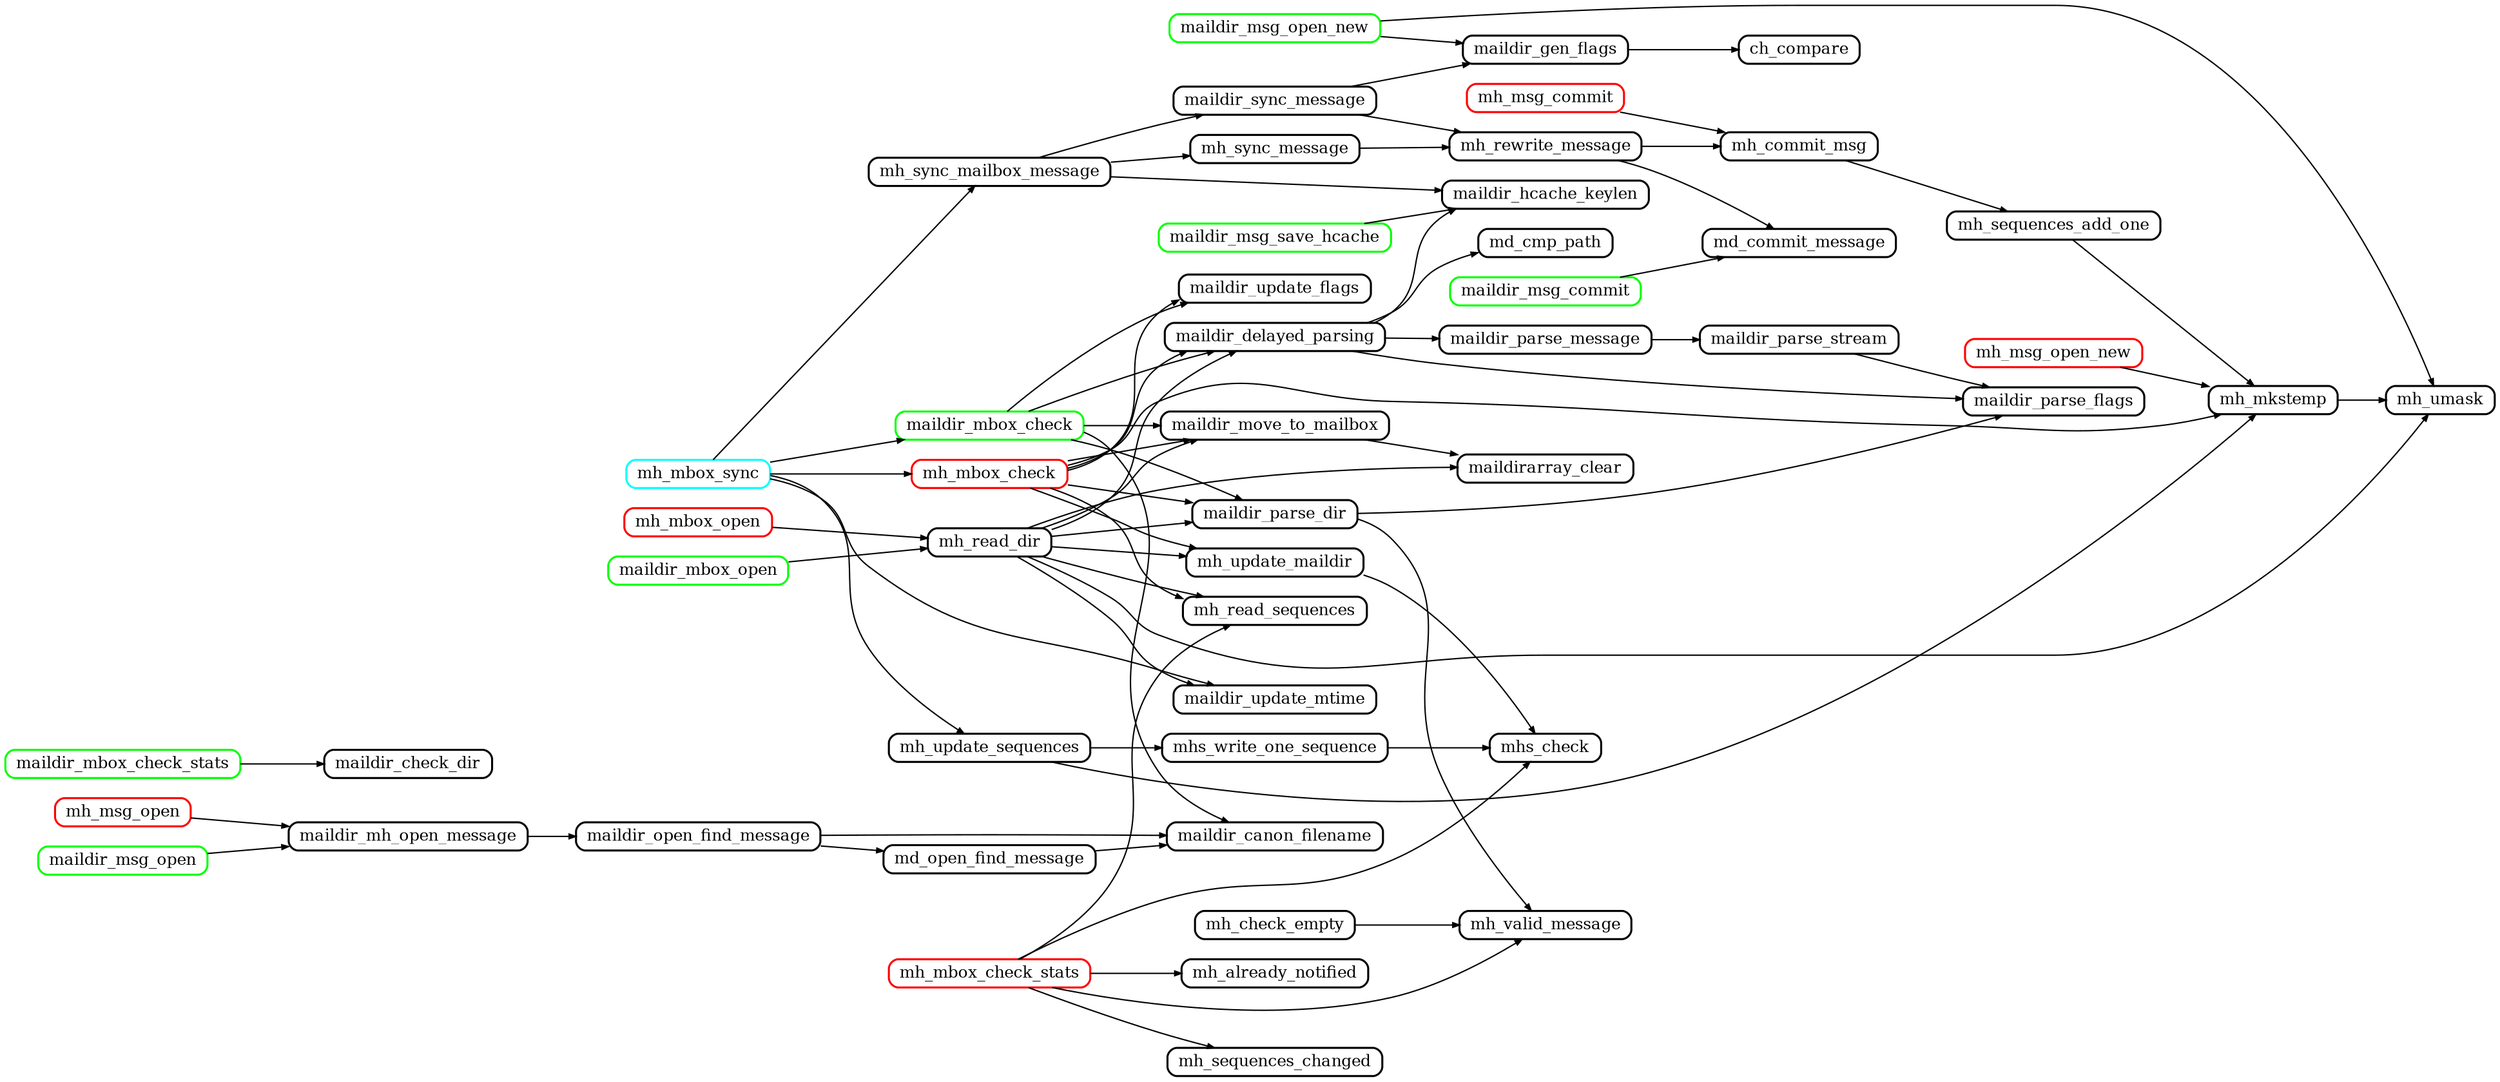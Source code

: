 digraph maildir // 2020-09-20
{
	// Blue club - Uses hcache

	graph [
		rankdir="LR"
		nodesep="0.2"
		ranksep="0.5"
		compound="true"
	]

	node [
		shape="Mrecord"
		fontsize="12"
		fillcolor="#ffffff"
		style="filled"
		height="0.2"
		penwidth="1.5"
		color="black"
	]

	edge [
		penwidth="1.0"
		arrowsize="0.5"
	]

	// API functions
	node [ color="#ff0000" ]
	mh_mbox_check
	mh_mbox_check_stats
	mh_mbox_open
	mh_msg_commit
	mh_msg_open
	mh_msg_open_new

	node [ color="#00ff00" ]
	maildir_mbox_check
	maildir_mbox_check_stats
	maildir_mbox_open
	maildir_msg_commit
	maildir_msg_open
	maildir_msg_open_new
	maildir_msg_save_hcache

	node [ color="#00ffff" ]
	mh_mbox_sync

	node [ color="#000000" ]

	maildir_gen_flags -> ch_compare
	maildir_sync_message -> maildir_gen_flags
	maildir_sync_message -> mh_rewrite_message
	maildir_mbox_open -> mh_read_dir
	maildir_mbox_check -> maildir_canon_filename
	maildir_mbox_check -> maildir_delayed_parsing
	maildir_mbox_check -> maildir_move_to_mailbox
	maildir_mbox_check -> maildir_parse_dir
	maildir_mbox_check -> maildir_update_flags
	maildir_mbox_check_stats -> maildir_check_dir
	maildir_msg_open -> maildir_mh_open_message
	maildir_msg_open_new -> maildir_gen_flags
	maildir_msg_open_new -> mh_umask
	maildir_msg_commit -> md_commit_message
	maildir_msg_save_hcache -> maildir_hcache_keylen
	mh_mbox_check_stats -> mh_already_notified
	mh_mbox_check_stats -> mh_read_sequences
	mh_mbox_check_stats -> mhs_check
	mh_mbox_check_stats -> mh_sequences_changed
	mh_mbox_check_stats -> mh_valid_message
	mh_update_maildir -> mhs_check
	mh_sync_message -> mh_rewrite_message
	mh_mbox_open -> mh_read_dir
	mh_mbox_check -> maildir_delayed_parsing
	mh_mbox_check -> maildir_move_to_mailbox
	mh_mbox_check -> maildir_parse_dir
	mh_mbox_check -> maildir_update_flags
	mh_mbox_check -> mh_mkstemp
	mh_mbox_check -> mh_read_sequences
	mh_mbox_check -> mh_update_maildir
	mh_msg_open -> maildir_mh_open_message
	mh_msg_open_new -> mh_mkstemp
	mh_msg_commit -> mh_commit_msg
	mh_mkstemp -> mh_umask
	mh_sequences_add_one -> mh_mkstemp
	mhs_write_one_sequence -> mhs_check
	mh_update_sequences -> mh_mkstemp
	mh_update_sequences -> mhs_write_one_sequence
	maildir_parse_dir -> maildir_parse_flags
	maildir_parse_dir -> mh_valid_message
	maildir_move_to_mailbox -> maildirarray_clear
	maildir_delayed_parsing -> maildir_hcache_keylen
	maildir_delayed_parsing -> maildir_parse_flags
	maildir_delayed_parsing -> maildir_parse_message
	maildir_delayed_parsing -> md_cmp_path
	mh_read_dir -> maildirarray_clear
	mh_read_dir -> maildir_delayed_parsing
	mh_read_dir -> maildir_move_to_mailbox
	mh_read_dir -> maildir_parse_dir
	mh_read_dir -> maildir_update_mtime
	mh_read_dir -> mh_read_sequences
	mh_read_dir -> mh_umask
	mh_read_dir -> mh_update_maildir
	mh_commit_msg -> mh_sequences_add_one
	mh_rewrite_message -> md_commit_message
	mh_rewrite_message -> mh_commit_msg
	md_open_find_message -> maildir_canon_filename
	maildir_parse_stream -> maildir_parse_flags
	maildir_parse_message -> maildir_parse_stream
	mh_sync_mailbox_message -> maildir_hcache_keylen
	mh_sync_mailbox_message -> maildir_sync_message
	mh_sync_mailbox_message -> mh_sync_message
	maildir_open_find_message -> maildir_canon_filename
	maildir_open_find_message -> md_open_find_message
	maildir_mh_open_message -> maildir_open_find_message
	mh_check_empty -> mh_valid_message
	mh_mbox_sync -> maildir_mbox_check
	mh_mbox_sync -> maildir_update_mtime
	mh_mbox_sync -> mh_mbox_check
	mh_mbox_sync -> mh_sync_mailbox_message
	mh_mbox_sync -> mh_update_sequences

}

